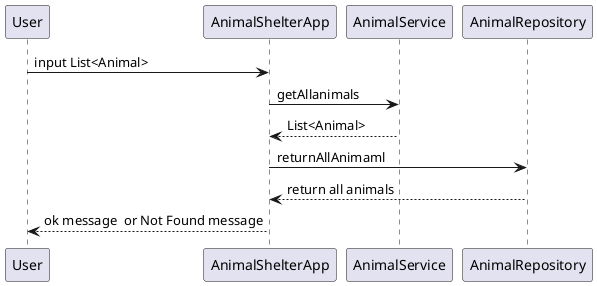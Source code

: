 @startuml

User -> AnimalShelterApp: input List<Animal>
AnimalShelterApp -> AnimalService : getAllanimals
AnimalShelterApp <-- AnimalService : List<Animal>

AnimalShelterApp -> AnimalRepository : returnAllAnimaml

AnimalShelterApp <-- AnimalRepository : return all animals
User <-- AnimalShelterApp : ok message  or Not Found message
@enduml